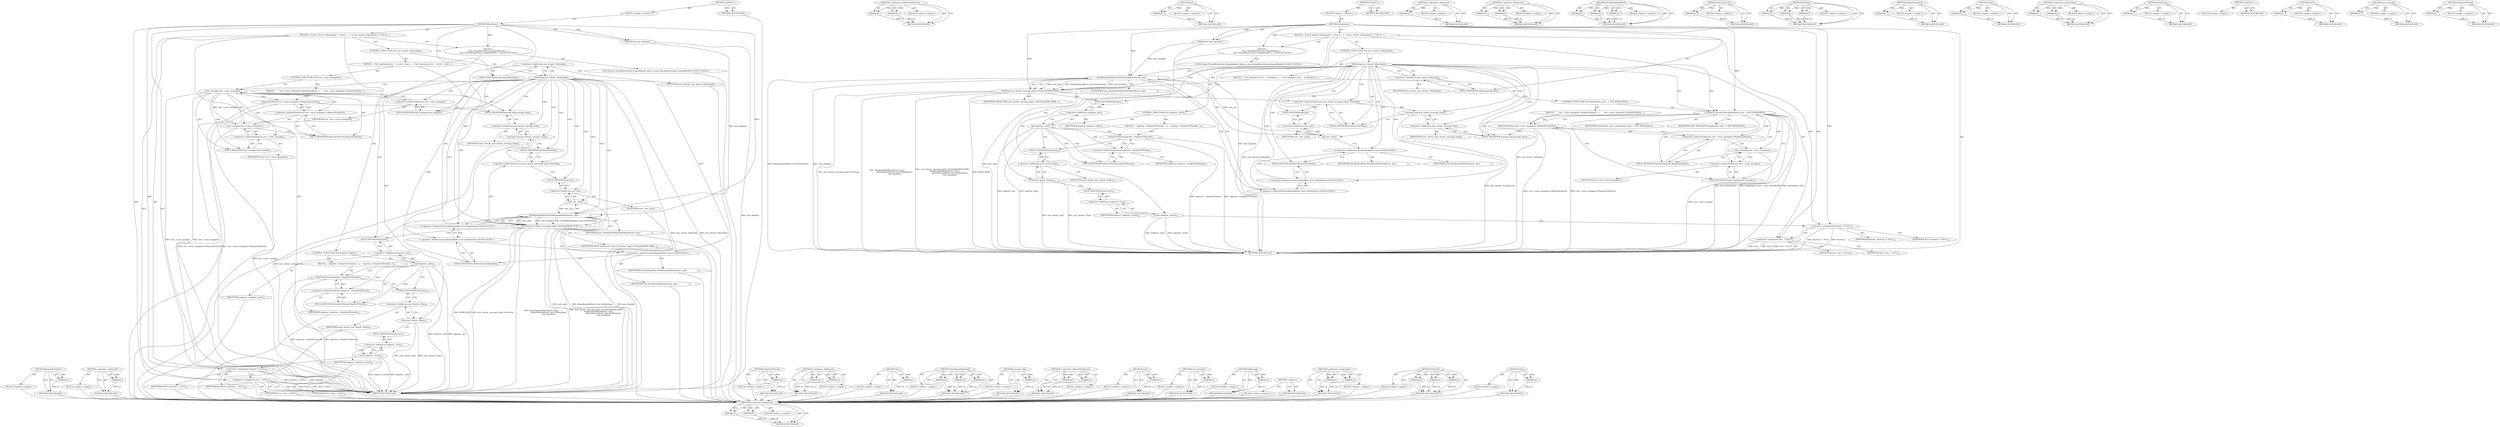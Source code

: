 digraph "Stop" {
vulnerable_161 [label=<(METHOD,&lt;operator&gt;.assignment)>];
vulnerable_162 [label=<(PARAM,p1)>];
vulnerable_163 [label=<(PARAM,p2)>];
vulnerable_164 [label=<(BLOCK,&lt;empty&gt;,&lt;empty&gt;)>];
vulnerable_165 [label=<(METHOD_RETURN,ANY)>];
vulnerable_116 [label=<(METHOD,&lt;operator&gt;.indirectFieldAccess)>];
vulnerable_117 [label=<(PARAM,p1)>];
vulnerable_118 [label=<(PARAM,p2)>];
vulnerable_119 [label=<(BLOCK,&lt;empty&gt;,&lt;empty&gt;)>];
vulnerable_120 [label=<(METHOD_RETURN,ANY)>];
vulnerable_141 [label=<(METHOD,get)>];
vulnerable_142 [label=<(PARAM,p1)>];
vulnerable_143 [label=<(BLOCK,&lt;empty&gt;,&lt;empty&gt;)>];
vulnerable_144 [label=<(METHOD_RETURN,ANY)>];
vulnerable_6 [label=<(METHOD,&lt;global&gt;)<SUB>1</SUB>>];
vulnerable_7 [label=<(BLOCK,&lt;empty&gt;,&lt;empty&gt;)<SUB>1</SUB>>];
vulnerable_8 [label=<(METHOD,Shutdown)<SUB>1</SUB>>];
vulnerable_9 [label=<(PARAM,bool sync_disabled)<SUB>1</SUB>>];
vulnerable_10 [label=<(BLOCK,{
   if (sync_thread_.IsRunning()) {  // Not ru...,{
   if (sync_thread_.IsRunning()) {  // Not ru...)<SUB>1</SUB>>];
vulnerable_11 [label=<(CONTROL_STRUCTURE,IF,if (sync_thread_.IsRunning()))<SUB>2</SUB>>];
vulnerable_12 [label=<(IsRunning,sync_thread_.IsRunning())<SUB>2</SUB>>];
vulnerable_13 [label=<(&lt;operator&gt;.fieldAccess,sync_thread_.IsRunning)<SUB>2</SUB>>];
vulnerable_14 [label=<(IDENTIFIER,sync_thread_,sync_thread_.IsRunning())<SUB>2</SUB>>];
vulnerable_15 [label=<(FIELD_IDENTIFIER,IsRunning,IsRunning)<SUB>2</SUB>>];
vulnerable_16 [label=<(BLOCK,{  // Not running in tests.
    if (initializat...,{  // Not running in tests.
    if (initializat...)<SUB>2</SUB>>];
vulnerable_17 [label=<(CONTROL_STRUCTURE,IF,if (initialization_state_ &gt; NOT_INITIALIZED))<SUB>3</SUB>>];
vulnerable_18 [label=<(&lt;operator&gt;.greaterThan,initialization_state_ &gt; NOT_INITIALIZED)<SUB>3</SUB>>];
vulnerable_19 [label=<(IDENTIFIER,initialization_state_,initialization_state_ &gt; NOT_INITIALIZED)<SUB>3</SUB>>];
vulnerable_20 [label=<(IDENTIFIER,NOT_INITIALIZED,initialization_state_ &gt; NOT_INITIALIZED)<SUB>3</SUB>>];
vulnerable_21 [label=<(BLOCK,{
       core_-&gt;sync_manager()-&gt;RequestEarlyExi...,{
       core_-&gt;sync_manager()-&gt;RequestEarlyExi...)<SUB>3</SUB>>];
vulnerable_22 [label=<(RequestEarlyExit,core_-&gt;sync_manager()-&gt;RequestEarlyExit())<SUB>4</SUB>>];
vulnerable_23 [label=<(&lt;operator&gt;.indirectFieldAccess,core_-&gt;sync_manager()-&gt;RequestEarlyExit)<SUB>4</SUB>>];
vulnerable_24 [label=<(sync_manager,core_-&gt;sync_manager())<SUB>4</SUB>>];
vulnerable_25 [label=<(&lt;operator&gt;.indirectFieldAccess,core_-&gt;sync_manager)<SUB>4</SUB>>];
vulnerable_26 [label=<(IDENTIFIER,core_,core_-&gt;sync_manager())<SUB>4</SUB>>];
vulnerable_27 [label=<(FIELD_IDENTIFIER,sync_manager,sync_manager)<SUB>4</SUB>>];
vulnerable_28 [label=<(FIELD_IDENTIFIER,RequestEarlyExit,RequestEarlyExit)<SUB>4</SUB>>];
vulnerable_29 [label=<(PostTask,sync_thread_.message_loop()-&gt;PostTask(FROM_HERE...)<SUB>6</SUB>>];
vulnerable_30 [label=<(&lt;operator&gt;.indirectFieldAccess,sync_thread_.message_loop()-&gt;PostTask)<SUB>6</SUB>>];
vulnerable_31 [label=<(message_loop,sync_thread_.message_loop())<SUB>6</SUB>>];
vulnerable_32 [label=<(&lt;operator&gt;.fieldAccess,sync_thread_.message_loop)<SUB>6</SUB>>];
vulnerable_33 [label=<(IDENTIFIER,sync_thread_,sync_thread_.message_loop())<SUB>6</SUB>>];
vulnerable_34 [label=<(FIELD_IDENTIFIER,message_loop,message_loop)<SUB>6</SUB>>];
vulnerable_35 [label=<(FIELD_IDENTIFIER,PostTask,PostTask)<SUB>6</SUB>>];
vulnerable_36 [label=<(IDENTIFIER,FROM_HERE,sync_thread_.message_loop()-&gt;PostTask(FROM_HERE...)<SUB>6</SUB>>];
vulnerable_37 [label=<(NewRunnableMethod,NewRunnableMethod(core_.get(),
                ...)<SUB>7</SUB>>];
vulnerable_38 [label=<(get,core_.get())<SUB>7</SUB>>];
vulnerable_39 [label=<(&lt;operator&gt;.fieldAccess,core_.get)<SUB>7</SUB>>];
vulnerable_40 [label=<(IDENTIFIER,core_,core_.get())<SUB>7</SUB>>];
vulnerable_41 [label=<(FIELD_IDENTIFIER,get,get)<SUB>7</SUB>>];
vulnerable_42 [label="<(&lt;operator&gt;.addressOf,&amp;SyncBackendHost::Core::DoShutdown)<SUB>8</SUB>>"];
vulnerable_43 [label="<(&lt;operator&gt;.fieldAccess,SyncBackendHost::Core::DoShutdown)<SUB>8</SUB>>"];
vulnerable_44 [label="<(&lt;operator&gt;.fieldAccess,SyncBackendHost::Core)<SUB>8</SUB>>"];
vulnerable_45 [label=<(IDENTIFIER,SyncBackendHost,NewRunnableMethod(core_.get(),
                ...)<SUB>8</SUB>>];
vulnerable_46 [label=<(IDENTIFIER,Core,NewRunnableMethod(core_.get(),
                ...)<SUB>8</SUB>>];
vulnerable_47 [label=<(FIELD_IDENTIFIER,DoShutdown,DoShutdown)<SUB>8</SUB>>];
vulnerable_48 [label=<(IDENTIFIER,sync_disabled,NewRunnableMethod(core_.get(),
                ...)<SUB>9</SUB>>];
vulnerable_49 [label=<(CONTROL_STRUCTURE,IF,if (registrar_.get()))<SUB>12</SUB>>];
vulnerable_50 [label=<(get,registrar_.get())<SUB>12</SUB>>];
vulnerable_51 [label=<(&lt;operator&gt;.fieldAccess,registrar_.get)<SUB>12</SUB>>];
vulnerable_52 [label=<(IDENTIFIER,registrar_,registrar_.get())<SUB>12</SUB>>];
vulnerable_53 [label=<(FIELD_IDENTIFIER,get,get)<SUB>12</SUB>>];
vulnerable_54 [label=<(BLOCK,{
    registrar_-&gt;StopOnUIThread();
  },{
    registrar_-&gt;StopOnUIThread();
  })<SUB>12</SUB>>];
vulnerable_55 [label=<(StopOnUIThread,registrar_-&gt;StopOnUIThread())<SUB>13</SUB>>];
vulnerable_56 [label=<(&lt;operator&gt;.indirectFieldAccess,registrar_-&gt;StopOnUIThread)<SUB>13</SUB>>];
vulnerable_57 [label=<(IDENTIFIER,registrar_,registrar_-&gt;StopOnUIThread())<SUB>13</SUB>>];
vulnerable_58 [label=<(FIELD_IDENTIFIER,StopOnUIThread,StopOnUIThread)<SUB>13</SUB>>];
vulnerable_59 [label="<(BLOCK,{
    base::ThreadRestrictions::ScopedAllowIO a...,{
    base::ThreadRestrictions::ScopedAllowIO a...)<SUB>16</SUB>>"];
vulnerable_60 [label="<(LOCAL,base.ThreadRestrictions.ScopedAllowIO allow_io: base.ThreadRestrictions.ScopedAllowIO)<SUB>17</SUB>>"];
vulnerable_61 [label=<(Stop,sync_thread_.Stop())<SUB>18</SUB>>];
vulnerable_62 [label=<(&lt;operator&gt;.fieldAccess,sync_thread_.Stop)<SUB>18</SUB>>];
vulnerable_63 [label=<(IDENTIFIER,sync_thread_,sync_thread_.Stop())<SUB>18</SUB>>];
vulnerable_64 [label=<(FIELD_IDENTIFIER,Stop,Stop)<SUB>18</SUB>>];
vulnerable_65 [label=<(reset,registrar_.reset())<SUB>21</SUB>>];
vulnerable_66 [label=<(&lt;operator&gt;.fieldAccess,registrar_.reset)<SUB>21</SUB>>];
vulnerable_67 [label=<(IDENTIFIER,registrar_,registrar_.reset())<SUB>21</SUB>>];
vulnerable_68 [label=<(FIELD_IDENTIFIER,reset,reset)<SUB>21</SUB>>];
vulnerable_69 [label=<(&lt;operator&gt;.assignment,frontend_ = NULL)<SUB>22</SUB>>];
vulnerable_70 [label=<(IDENTIFIER,frontend_,frontend_ = NULL)<SUB>22</SUB>>];
vulnerable_71 [label=<(IDENTIFIER,NULL,frontend_ = NULL)<SUB>22</SUB>>];
vulnerable_72 [label=<(&lt;operator&gt;.assignment,core_ = NULL)<SUB>23</SUB>>];
vulnerable_73 [label=<(IDENTIFIER,core_,core_ = NULL)<SUB>23</SUB>>];
vulnerable_74 [label=<(IDENTIFIER,NULL,core_ = NULL)<SUB>23</SUB>>];
vulnerable_75 [label=<(METHOD_RETURN,void)<SUB>1</SUB>>];
vulnerable_77 [label=<(METHOD_RETURN,ANY)<SUB>1</SUB>>];
vulnerable_145 [label=<(METHOD,&lt;operator&gt;.addressOf)>];
vulnerable_146 [label=<(PARAM,p1)>];
vulnerable_147 [label=<(BLOCK,&lt;empty&gt;,&lt;empty&gt;)>];
vulnerable_148 [label=<(METHOD_RETURN,ANY)>];
vulnerable_102 [label=<(METHOD,&lt;operator&gt;.fieldAccess)>];
vulnerable_103 [label=<(PARAM,p1)>];
vulnerable_104 [label=<(PARAM,p2)>];
vulnerable_105 [label=<(BLOCK,&lt;empty&gt;,&lt;empty&gt;)>];
vulnerable_106 [label=<(METHOD_RETURN,ANY)>];
vulnerable_135 [label=<(METHOD,NewRunnableMethod)>];
vulnerable_136 [label=<(PARAM,p1)>];
vulnerable_137 [label=<(PARAM,p2)>];
vulnerable_138 [label=<(PARAM,p3)>];
vulnerable_139 [label=<(BLOCK,&lt;empty&gt;,&lt;empty&gt;)>];
vulnerable_140 [label=<(METHOD_RETURN,ANY)>];
vulnerable_131 [label=<(METHOD,message_loop)>];
vulnerable_132 [label=<(PARAM,p1)>];
vulnerable_133 [label=<(BLOCK,&lt;empty&gt;,&lt;empty&gt;)>];
vulnerable_134 [label=<(METHOD_RETURN,ANY)>];
vulnerable_125 [label=<(METHOD,PostTask)>];
vulnerable_126 [label=<(PARAM,p1)>];
vulnerable_127 [label=<(PARAM,p2)>];
vulnerable_128 [label=<(PARAM,p3)>];
vulnerable_129 [label=<(BLOCK,&lt;empty&gt;,&lt;empty&gt;)>];
vulnerable_130 [label=<(METHOD_RETURN,ANY)>];
vulnerable_112 [label=<(METHOD,RequestEarlyExit)>];
vulnerable_113 [label=<(PARAM,p1)>];
vulnerable_114 [label=<(BLOCK,&lt;empty&gt;,&lt;empty&gt;)>];
vulnerable_115 [label=<(METHOD_RETURN,ANY)>];
vulnerable_153 [label=<(METHOD,Stop)>];
vulnerable_154 [label=<(PARAM,p1)>];
vulnerable_155 [label=<(BLOCK,&lt;empty&gt;,&lt;empty&gt;)>];
vulnerable_156 [label=<(METHOD_RETURN,ANY)>];
vulnerable_107 [label=<(METHOD,&lt;operator&gt;.greaterThan)>];
vulnerable_108 [label=<(PARAM,p1)>];
vulnerable_109 [label=<(PARAM,p2)>];
vulnerable_110 [label=<(BLOCK,&lt;empty&gt;,&lt;empty&gt;)>];
vulnerable_111 [label=<(METHOD_RETURN,ANY)>];
vulnerable_98 [label=<(METHOD,IsRunning)>];
vulnerable_99 [label=<(PARAM,p1)>];
vulnerable_100 [label=<(BLOCK,&lt;empty&gt;,&lt;empty&gt;)>];
vulnerable_101 [label=<(METHOD_RETURN,ANY)>];
vulnerable_92 [label=<(METHOD,&lt;global&gt;)<SUB>1</SUB>>];
vulnerable_93 [label=<(BLOCK,&lt;empty&gt;,&lt;empty&gt;)>];
vulnerable_94 [label=<(METHOD_RETURN,ANY)>];
vulnerable_157 [label=<(METHOD,reset)>];
vulnerable_158 [label=<(PARAM,p1)>];
vulnerable_159 [label=<(BLOCK,&lt;empty&gt;,&lt;empty&gt;)>];
vulnerable_160 [label=<(METHOD_RETURN,ANY)>];
vulnerable_121 [label=<(METHOD,sync_manager)>];
vulnerable_122 [label=<(PARAM,p1)>];
vulnerable_123 [label=<(BLOCK,&lt;empty&gt;,&lt;empty&gt;)>];
vulnerable_124 [label=<(METHOD_RETURN,ANY)>];
vulnerable_149 [label=<(METHOD,StopOnUIThread)>];
vulnerable_150 [label=<(PARAM,p1)>];
vulnerable_151 [label=<(BLOCK,&lt;empty&gt;,&lt;empty&gt;)>];
vulnerable_152 [label=<(METHOD_RETURN,ANY)>];
fixed_117 [label=<(METHOD,RequestEarlyExit)>];
fixed_118 [label=<(PARAM,p1)>];
fixed_119 [label=<(BLOCK,&lt;empty&gt;,&lt;empty&gt;)>];
fixed_120 [label=<(METHOD_RETURN,ANY)>];
fixed_141 [label=<(METHOD,&lt;operator&gt;.addressOf)>];
fixed_142 [label=<(PARAM,p1)>];
fixed_143 [label=<(BLOCK,&lt;empty&gt;,&lt;empty&gt;)>];
fixed_144 [label=<(METHOD_RETURN,ANY)>];
fixed_6 [label=<(METHOD,&lt;global&gt;)<SUB>1</SUB>>];
fixed_7 [label=<(BLOCK,&lt;empty&gt;,&lt;empty&gt;)<SUB>1</SUB>>];
fixed_8 [label=<(METHOD,Shutdown)<SUB>1</SUB>>];
fixed_9 [label=<(PARAM,bool sync_disabled)<SUB>1</SUB>>];
fixed_10 [label=<(BLOCK,{
   if (sync_thread_.IsRunning()) {  // Not ru...,{
   if (sync_thread_.IsRunning()) {  // Not ru...)<SUB>1</SUB>>];
fixed_11 [label=<(CONTROL_STRUCTURE,IF,if (sync_thread_.IsRunning()))<SUB>2</SUB>>];
fixed_12 [label=<(IsRunning,sync_thread_.IsRunning())<SUB>2</SUB>>];
fixed_13 [label=<(&lt;operator&gt;.fieldAccess,sync_thread_.IsRunning)<SUB>2</SUB>>];
fixed_14 [label=<(IDENTIFIER,sync_thread_,sync_thread_.IsRunning())<SUB>2</SUB>>];
fixed_15 [label=<(FIELD_IDENTIFIER,IsRunning,IsRunning)<SUB>2</SUB>>];
fixed_16 [label=<(BLOCK,{  // Not running in tests.
    if (core_-&gt;sync...,{  // Not running in tests.
    if (core_-&gt;sync...)<SUB>2</SUB>>];
fixed_17 [label=<(CONTROL_STRUCTURE,IF,if (core_-&gt;sync_manager()))<SUB>3</SUB>>];
fixed_18 [label=<(sync_manager,core_-&gt;sync_manager())<SUB>3</SUB>>];
fixed_19 [label=<(&lt;operator&gt;.indirectFieldAccess,core_-&gt;sync_manager)<SUB>3</SUB>>];
fixed_20 [label=<(IDENTIFIER,core_,core_-&gt;sync_manager())<SUB>3</SUB>>];
fixed_21 [label=<(FIELD_IDENTIFIER,sync_manager,sync_manager)<SUB>3</SUB>>];
fixed_22 [label=<(BLOCK,{
       core_-&gt;sync_manager()-&gt;RequestEarlyExi...,{
       core_-&gt;sync_manager()-&gt;RequestEarlyExi...)<SUB>3</SUB>>];
fixed_23 [label=<(RequestEarlyExit,core_-&gt;sync_manager()-&gt;RequestEarlyExit())<SUB>4</SUB>>];
fixed_24 [label=<(&lt;operator&gt;.indirectFieldAccess,core_-&gt;sync_manager()-&gt;RequestEarlyExit)<SUB>4</SUB>>];
fixed_25 [label=<(sync_manager,core_-&gt;sync_manager())<SUB>4</SUB>>];
fixed_26 [label=<(&lt;operator&gt;.indirectFieldAccess,core_-&gt;sync_manager)<SUB>4</SUB>>];
fixed_27 [label=<(IDENTIFIER,core_,core_-&gt;sync_manager())<SUB>4</SUB>>];
fixed_28 [label=<(FIELD_IDENTIFIER,sync_manager,sync_manager)<SUB>4</SUB>>];
fixed_29 [label=<(FIELD_IDENTIFIER,RequestEarlyExit,RequestEarlyExit)<SUB>4</SUB>>];
fixed_30 [label=<(PostTask,sync_thread_.message_loop()-&gt;PostTask(FROM_HERE...)<SUB>6</SUB>>];
fixed_31 [label=<(&lt;operator&gt;.indirectFieldAccess,sync_thread_.message_loop()-&gt;PostTask)<SUB>6</SUB>>];
fixed_32 [label=<(message_loop,sync_thread_.message_loop())<SUB>6</SUB>>];
fixed_33 [label=<(&lt;operator&gt;.fieldAccess,sync_thread_.message_loop)<SUB>6</SUB>>];
fixed_34 [label=<(IDENTIFIER,sync_thread_,sync_thread_.message_loop())<SUB>6</SUB>>];
fixed_35 [label=<(FIELD_IDENTIFIER,message_loop,message_loop)<SUB>6</SUB>>];
fixed_36 [label=<(FIELD_IDENTIFIER,PostTask,PostTask)<SUB>6</SUB>>];
fixed_37 [label=<(IDENTIFIER,FROM_HERE,sync_thread_.message_loop()-&gt;PostTask(FROM_HERE...)<SUB>6</SUB>>];
fixed_38 [label=<(NewRunnableMethod,NewRunnableMethod(core_.get(),
                ...)<SUB>7</SUB>>];
fixed_39 [label=<(get,core_.get())<SUB>7</SUB>>];
fixed_40 [label=<(&lt;operator&gt;.fieldAccess,core_.get)<SUB>7</SUB>>];
fixed_41 [label=<(IDENTIFIER,core_,core_.get())<SUB>7</SUB>>];
fixed_42 [label=<(FIELD_IDENTIFIER,get,get)<SUB>7</SUB>>];
fixed_43 [label="<(&lt;operator&gt;.addressOf,&amp;SyncBackendHost::Core::DoShutdown)<SUB>8</SUB>>"];
fixed_44 [label="<(&lt;operator&gt;.fieldAccess,SyncBackendHost::Core::DoShutdown)<SUB>8</SUB>>"];
fixed_45 [label="<(&lt;operator&gt;.fieldAccess,SyncBackendHost::Core)<SUB>8</SUB>>"];
fixed_46 [label=<(IDENTIFIER,SyncBackendHost,NewRunnableMethod(core_.get(),
                ...)<SUB>8</SUB>>];
fixed_47 [label=<(IDENTIFIER,Core,NewRunnableMethod(core_.get(),
                ...)<SUB>8</SUB>>];
fixed_48 [label=<(FIELD_IDENTIFIER,DoShutdown,DoShutdown)<SUB>8</SUB>>];
fixed_49 [label=<(IDENTIFIER,sync_disabled,NewRunnableMethod(core_.get(),
                ...)<SUB>9</SUB>>];
fixed_50 [label=<(CONTROL_STRUCTURE,IF,if (registrar_.get()))<SUB>12</SUB>>];
fixed_51 [label=<(get,registrar_.get())<SUB>12</SUB>>];
fixed_52 [label=<(&lt;operator&gt;.fieldAccess,registrar_.get)<SUB>12</SUB>>];
fixed_53 [label=<(IDENTIFIER,registrar_,registrar_.get())<SUB>12</SUB>>];
fixed_54 [label=<(FIELD_IDENTIFIER,get,get)<SUB>12</SUB>>];
fixed_55 [label=<(BLOCK,{
    registrar_-&gt;StopOnUIThread();
  },{
    registrar_-&gt;StopOnUIThread();
  })<SUB>12</SUB>>];
fixed_56 [label=<(StopOnUIThread,registrar_-&gt;StopOnUIThread())<SUB>13</SUB>>];
fixed_57 [label=<(&lt;operator&gt;.indirectFieldAccess,registrar_-&gt;StopOnUIThread)<SUB>13</SUB>>];
fixed_58 [label=<(IDENTIFIER,registrar_,registrar_-&gt;StopOnUIThread())<SUB>13</SUB>>];
fixed_59 [label=<(FIELD_IDENTIFIER,StopOnUIThread,StopOnUIThread)<SUB>13</SUB>>];
fixed_60 [label="<(BLOCK,{
    base::ThreadRestrictions::ScopedAllowIO a...,{
    base::ThreadRestrictions::ScopedAllowIO a...)<SUB>16</SUB>>"];
fixed_61 [label="<(LOCAL,base.ThreadRestrictions.ScopedAllowIO allow_io: base.ThreadRestrictions.ScopedAllowIO)<SUB>17</SUB>>"];
fixed_62 [label=<(Stop,sync_thread_.Stop())<SUB>18</SUB>>];
fixed_63 [label=<(&lt;operator&gt;.fieldAccess,sync_thread_.Stop)<SUB>18</SUB>>];
fixed_64 [label=<(IDENTIFIER,sync_thread_,sync_thread_.Stop())<SUB>18</SUB>>];
fixed_65 [label=<(FIELD_IDENTIFIER,Stop,Stop)<SUB>18</SUB>>];
fixed_66 [label=<(reset,registrar_.reset())<SUB>21</SUB>>];
fixed_67 [label=<(&lt;operator&gt;.fieldAccess,registrar_.reset)<SUB>21</SUB>>];
fixed_68 [label=<(IDENTIFIER,registrar_,registrar_.reset())<SUB>21</SUB>>];
fixed_69 [label=<(FIELD_IDENTIFIER,reset,reset)<SUB>21</SUB>>];
fixed_70 [label=<(&lt;operator&gt;.assignment,frontend_ = NULL)<SUB>22</SUB>>];
fixed_71 [label=<(IDENTIFIER,frontend_,frontend_ = NULL)<SUB>22</SUB>>];
fixed_72 [label=<(IDENTIFIER,NULL,frontend_ = NULL)<SUB>22</SUB>>];
fixed_73 [label=<(&lt;operator&gt;.assignment,core_ = NULL)<SUB>23</SUB>>];
fixed_74 [label=<(IDENTIFIER,core_,core_ = NULL)<SUB>23</SUB>>];
fixed_75 [label=<(IDENTIFIER,NULL,core_ = NULL)<SUB>23</SUB>>];
fixed_76 [label=<(METHOD_RETURN,void)<SUB>1</SUB>>];
fixed_78 [label=<(METHOD_RETURN,ANY)<SUB>1</SUB>>];
fixed_145 [label=<(METHOD,StopOnUIThread)>];
fixed_146 [label=<(PARAM,p1)>];
fixed_147 [label=<(BLOCK,&lt;empty&gt;,&lt;empty&gt;)>];
fixed_148 [label=<(METHOD_RETURN,ANY)>];
fixed_103 [label=<(METHOD,&lt;operator&gt;.fieldAccess)>];
fixed_104 [label=<(PARAM,p1)>];
fixed_105 [label=<(PARAM,p2)>];
fixed_106 [label=<(BLOCK,&lt;empty&gt;,&lt;empty&gt;)>];
fixed_107 [label=<(METHOD_RETURN,ANY)>];
fixed_137 [label=<(METHOD,get)>];
fixed_138 [label=<(PARAM,p1)>];
fixed_139 [label=<(BLOCK,&lt;empty&gt;,&lt;empty&gt;)>];
fixed_140 [label=<(METHOD_RETURN,ANY)>];
fixed_131 [label=<(METHOD,NewRunnableMethod)>];
fixed_132 [label=<(PARAM,p1)>];
fixed_133 [label=<(PARAM,p2)>];
fixed_134 [label=<(PARAM,p3)>];
fixed_135 [label=<(BLOCK,&lt;empty&gt;,&lt;empty&gt;)>];
fixed_136 [label=<(METHOD_RETURN,ANY)>];
fixed_127 [label=<(METHOD,message_loop)>];
fixed_128 [label=<(PARAM,p1)>];
fixed_129 [label=<(BLOCK,&lt;empty&gt;,&lt;empty&gt;)>];
fixed_130 [label=<(METHOD_RETURN,ANY)>];
fixed_112 [label=<(METHOD,&lt;operator&gt;.indirectFieldAccess)>];
fixed_113 [label=<(PARAM,p1)>];
fixed_114 [label=<(PARAM,p2)>];
fixed_115 [label=<(BLOCK,&lt;empty&gt;,&lt;empty&gt;)>];
fixed_116 [label=<(METHOD_RETURN,ANY)>];
fixed_153 [label=<(METHOD,reset)>];
fixed_154 [label=<(PARAM,p1)>];
fixed_155 [label=<(BLOCK,&lt;empty&gt;,&lt;empty&gt;)>];
fixed_156 [label=<(METHOD_RETURN,ANY)>];
fixed_108 [label=<(METHOD,sync_manager)>];
fixed_109 [label=<(PARAM,p1)>];
fixed_110 [label=<(BLOCK,&lt;empty&gt;,&lt;empty&gt;)>];
fixed_111 [label=<(METHOD_RETURN,ANY)>];
fixed_99 [label=<(METHOD,IsRunning)>];
fixed_100 [label=<(PARAM,p1)>];
fixed_101 [label=<(BLOCK,&lt;empty&gt;,&lt;empty&gt;)>];
fixed_102 [label=<(METHOD_RETURN,ANY)>];
fixed_93 [label=<(METHOD,&lt;global&gt;)<SUB>1</SUB>>];
fixed_94 [label=<(BLOCK,&lt;empty&gt;,&lt;empty&gt;)>];
fixed_95 [label=<(METHOD_RETURN,ANY)>];
fixed_157 [label=<(METHOD,&lt;operator&gt;.assignment)>];
fixed_158 [label=<(PARAM,p1)>];
fixed_159 [label=<(PARAM,p2)>];
fixed_160 [label=<(BLOCK,&lt;empty&gt;,&lt;empty&gt;)>];
fixed_161 [label=<(METHOD_RETURN,ANY)>];
fixed_121 [label=<(METHOD,PostTask)>];
fixed_122 [label=<(PARAM,p1)>];
fixed_123 [label=<(PARAM,p2)>];
fixed_124 [label=<(PARAM,p3)>];
fixed_125 [label=<(BLOCK,&lt;empty&gt;,&lt;empty&gt;)>];
fixed_126 [label=<(METHOD_RETURN,ANY)>];
fixed_149 [label=<(METHOD,Stop)>];
fixed_150 [label=<(PARAM,p1)>];
fixed_151 [label=<(BLOCK,&lt;empty&gt;,&lt;empty&gt;)>];
fixed_152 [label=<(METHOD_RETURN,ANY)>];
vulnerable_161 -> vulnerable_162  [key=0, label="AST: "];
vulnerable_161 -> vulnerable_162  [key=1, label="DDG: "];
vulnerable_161 -> vulnerable_164  [key=0, label="AST: "];
vulnerable_161 -> vulnerable_163  [key=0, label="AST: "];
vulnerable_161 -> vulnerable_163  [key=1, label="DDG: "];
vulnerable_161 -> vulnerable_165  [key=0, label="AST: "];
vulnerable_161 -> vulnerable_165  [key=1, label="CFG: "];
vulnerable_162 -> vulnerable_165  [key=0, label="DDG: p1"];
vulnerable_163 -> vulnerable_165  [key=0, label="DDG: p2"];
vulnerable_116 -> vulnerable_117  [key=0, label="AST: "];
vulnerable_116 -> vulnerable_117  [key=1, label="DDG: "];
vulnerable_116 -> vulnerable_119  [key=0, label="AST: "];
vulnerable_116 -> vulnerable_118  [key=0, label="AST: "];
vulnerable_116 -> vulnerable_118  [key=1, label="DDG: "];
vulnerable_116 -> vulnerable_120  [key=0, label="AST: "];
vulnerable_116 -> vulnerable_120  [key=1, label="CFG: "];
vulnerable_117 -> vulnerable_120  [key=0, label="DDG: p1"];
vulnerable_118 -> vulnerable_120  [key=0, label="DDG: p2"];
vulnerable_141 -> vulnerable_142  [key=0, label="AST: "];
vulnerable_141 -> vulnerable_142  [key=1, label="DDG: "];
vulnerable_141 -> vulnerable_143  [key=0, label="AST: "];
vulnerable_141 -> vulnerable_144  [key=0, label="AST: "];
vulnerable_141 -> vulnerable_144  [key=1, label="CFG: "];
vulnerable_142 -> vulnerable_144  [key=0, label="DDG: p1"];
vulnerable_6 -> vulnerable_7  [key=0, label="AST: "];
vulnerable_6 -> vulnerable_77  [key=0, label="AST: "];
vulnerable_6 -> vulnerable_77  [key=1, label="CFG: "];
vulnerable_7 -> vulnerable_8  [key=0, label="AST: "];
vulnerable_8 -> vulnerable_9  [key=0, label="AST: "];
vulnerable_8 -> vulnerable_9  [key=1, label="DDG: "];
vulnerable_8 -> vulnerable_10  [key=0, label="AST: "];
vulnerable_8 -> vulnerable_75  [key=0, label="AST: "];
vulnerable_8 -> vulnerable_15  [key=0, label="CFG: "];
vulnerable_8 -> vulnerable_59  [key=0, label="DDG: "];
vulnerable_8 -> vulnerable_69  [key=0, label="DDG: "];
vulnerable_8 -> vulnerable_72  [key=0, label="DDG: "];
vulnerable_8 -> vulnerable_29  [key=0, label="DDG: "];
vulnerable_8 -> vulnerable_18  [key=0, label="DDG: "];
vulnerable_8 -> vulnerable_37  [key=0, label="DDG: "];
vulnerable_9 -> vulnerable_75  [key=0, label="DDG: sync_disabled"];
vulnerable_9 -> vulnerable_37  [key=0, label="DDG: sync_disabled"];
vulnerable_10 -> vulnerable_11  [key=0, label="AST: "];
vulnerable_10 -> vulnerable_49  [key=0, label="AST: "];
vulnerable_10 -> vulnerable_59  [key=0, label="AST: "];
vulnerable_10 -> vulnerable_65  [key=0, label="AST: "];
vulnerable_10 -> vulnerable_69  [key=0, label="AST: "];
vulnerable_10 -> vulnerable_72  [key=0, label="AST: "];
vulnerable_11 -> vulnerable_12  [key=0, label="AST: "];
vulnerable_11 -> vulnerable_16  [key=0, label="AST: "];
vulnerable_12 -> vulnerable_13  [key=0, label="AST: "];
vulnerable_12 -> vulnerable_18  [key=0, label="CFG: "];
vulnerable_12 -> vulnerable_18  [key=1, label="CDG: "];
vulnerable_12 -> vulnerable_53  [key=0, label="CFG: "];
vulnerable_12 -> vulnerable_75  [key=0, label="DDG: sync_thread_.IsRunning"];
vulnerable_12 -> vulnerable_75  [key=1, label="DDG: sync_thread_.IsRunning()"];
vulnerable_12 -> vulnerable_47  [key=0, label="CDG: "];
vulnerable_12 -> vulnerable_30  [key=0, label="CDG: "];
vulnerable_12 -> vulnerable_34  [key=0, label="CDG: "];
vulnerable_12 -> vulnerable_32  [key=0, label="CDG: "];
vulnerable_12 -> vulnerable_42  [key=0, label="CDG: "];
vulnerable_12 -> vulnerable_37  [key=0, label="CDG: "];
vulnerable_12 -> vulnerable_38  [key=0, label="CDG: "];
vulnerable_12 -> vulnerable_41  [key=0, label="CDG: "];
vulnerable_12 -> vulnerable_29  [key=0, label="CDG: "];
vulnerable_12 -> vulnerable_44  [key=0, label="CDG: "];
vulnerable_12 -> vulnerable_35  [key=0, label="CDG: "];
vulnerable_12 -> vulnerable_39  [key=0, label="CDG: "];
vulnerable_12 -> vulnerable_31  [key=0, label="CDG: "];
vulnerable_12 -> vulnerable_43  [key=0, label="CDG: "];
vulnerable_13 -> vulnerable_14  [key=0, label="AST: "];
vulnerable_13 -> vulnerable_15  [key=0, label="AST: "];
vulnerable_13 -> vulnerable_12  [key=0, label="CFG: "];
vulnerable_15 -> vulnerable_13  [key=0, label="CFG: "];
vulnerable_16 -> vulnerable_17  [key=0, label="AST: "];
vulnerable_16 -> vulnerable_29  [key=0, label="AST: "];
vulnerable_17 -> vulnerable_18  [key=0, label="AST: "];
vulnerable_17 -> vulnerable_21  [key=0, label="AST: "];
vulnerable_18 -> vulnerable_19  [key=0, label="AST: "];
vulnerable_18 -> vulnerable_20  [key=0, label="AST: "];
vulnerable_18 -> vulnerable_27  [key=0, label="CFG: "];
vulnerable_18 -> vulnerable_27  [key=1, label="CDG: "];
vulnerable_18 -> vulnerable_34  [key=0, label="CFG: "];
vulnerable_18 -> vulnerable_75  [key=0, label="DDG: NOT_INITIALIZED"];
vulnerable_18 -> vulnerable_75  [key=1, label="DDG: initialization_state_ &gt; NOT_INITIALIZED"];
vulnerable_18 -> vulnerable_75  [key=2, label="DDG: initialization_state_"];
vulnerable_18 -> vulnerable_24  [key=0, label="CDG: "];
vulnerable_18 -> vulnerable_23  [key=0, label="CDG: "];
vulnerable_18 -> vulnerable_28  [key=0, label="CDG: "];
vulnerable_18 -> vulnerable_25  [key=0, label="CDG: "];
vulnerable_18 -> vulnerable_22  [key=0, label="CDG: "];
vulnerable_21 -> vulnerable_22  [key=0, label="AST: "];
vulnerable_22 -> vulnerable_23  [key=0, label="AST: "];
vulnerable_22 -> vulnerable_34  [key=0, label="CFG: "];
vulnerable_22 -> vulnerable_75  [key=0, label="DDG: core_-&gt;sync_manager()-&gt;RequestEarlyExit"];
vulnerable_22 -> vulnerable_75  [key=1, label="DDG: core_-&gt;sync_manager()-&gt;RequestEarlyExit()"];
vulnerable_23 -> vulnerable_24  [key=0, label="AST: "];
vulnerable_23 -> vulnerable_28  [key=0, label="AST: "];
vulnerable_23 -> vulnerable_22  [key=0, label="CFG: "];
vulnerable_24 -> vulnerable_25  [key=0, label="AST: "];
vulnerable_24 -> vulnerable_28  [key=0, label="CFG: "];
vulnerable_24 -> vulnerable_75  [key=0, label="DDG: core_-&gt;sync_manager"];
vulnerable_25 -> vulnerable_26  [key=0, label="AST: "];
vulnerable_25 -> vulnerable_27  [key=0, label="AST: "];
vulnerable_25 -> vulnerable_24  [key=0, label="CFG: "];
vulnerable_27 -> vulnerable_25  [key=0, label="CFG: "];
vulnerable_28 -> vulnerable_23  [key=0, label="CFG: "];
vulnerable_29 -> vulnerable_30  [key=0, label="AST: "];
vulnerable_29 -> vulnerable_36  [key=0, label="AST: "];
vulnerable_29 -> vulnerable_37  [key=0, label="AST: "];
vulnerable_29 -> vulnerable_53  [key=0, label="CFG: "];
vulnerable_29 -> vulnerable_75  [key=0, label="DDG: sync_thread_.message_loop()-&gt;PostTask"];
vulnerable_29 -> vulnerable_75  [key=1, label="DDG: NewRunnableMethod(core_.get(),
                          &amp;SyncBackendHost::Core::DoShutdown,
                          sync_disabled)"];
vulnerable_29 -> vulnerable_75  [key=2, label="DDG: sync_thread_.message_loop()-&gt;PostTask(FROM_HERE,
        NewRunnableMethod(core_.get(),
                          &amp;SyncBackendHost::Core::DoShutdown,
                          sync_disabled))"];
vulnerable_29 -> vulnerable_75  [key=3, label="DDG: FROM_HERE"];
vulnerable_30 -> vulnerable_31  [key=0, label="AST: "];
vulnerable_30 -> vulnerable_35  [key=0, label="AST: "];
vulnerable_30 -> vulnerable_41  [key=0, label="CFG: "];
vulnerable_31 -> vulnerable_32  [key=0, label="AST: "];
vulnerable_31 -> vulnerable_35  [key=0, label="CFG: "];
vulnerable_31 -> vulnerable_75  [key=0, label="DDG: sync_thread_.message_loop"];
vulnerable_32 -> vulnerable_33  [key=0, label="AST: "];
vulnerable_32 -> vulnerable_34  [key=0, label="AST: "];
vulnerable_32 -> vulnerable_31  [key=0, label="CFG: "];
vulnerable_34 -> vulnerable_32  [key=0, label="CFG: "];
vulnerable_35 -> vulnerable_30  [key=0, label="CFG: "];
vulnerable_37 -> vulnerable_38  [key=0, label="AST: "];
vulnerable_37 -> vulnerable_42  [key=0, label="AST: "];
vulnerable_37 -> vulnerable_48  [key=0, label="AST: "];
vulnerable_37 -> vulnerable_29  [key=0, label="CFG: "];
vulnerable_37 -> vulnerable_29  [key=1, label="DDG: core_.get()"];
vulnerable_37 -> vulnerable_29  [key=2, label="DDG: &amp;SyncBackendHost::Core::DoShutdown"];
vulnerable_37 -> vulnerable_29  [key=3, label="DDG: sync_disabled"];
vulnerable_37 -> vulnerable_75  [key=0, label="DDG: core_.get()"];
vulnerable_37 -> vulnerable_75  [key=1, label="DDG: &amp;SyncBackendHost::Core::DoShutdown"];
vulnerable_37 -> vulnerable_75  [key=2, label="DDG: sync_disabled"];
vulnerable_38 -> vulnerable_39  [key=0, label="AST: "];
vulnerable_38 -> vulnerable_44  [key=0, label="CFG: "];
vulnerable_38 -> vulnerable_37  [key=0, label="DDG: core_.get"];
vulnerable_39 -> vulnerable_40  [key=0, label="AST: "];
vulnerable_39 -> vulnerable_41  [key=0, label="AST: "];
vulnerable_39 -> vulnerable_38  [key=0, label="CFG: "];
vulnerable_41 -> vulnerable_39  [key=0, label="CFG: "];
vulnerable_42 -> vulnerable_43  [key=0, label="AST: "];
vulnerable_42 -> vulnerable_37  [key=0, label="CFG: "];
vulnerable_43 -> vulnerable_44  [key=0, label="AST: "];
vulnerable_43 -> vulnerable_47  [key=0, label="AST: "];
vulnerable_43 -> vulnerable_42  [key=0, label="CFG: "];
vulnerable_44 -> vulnerable_45  [key=0, label="AST: "];
vulnerable_44 -> vulnerable_46  [key=0, label="AST: "];
vulnerable_44 -> vulnerable_47  [key=0, label="CFG: "];
vulnerable_47 -> vulnerable_43  [key=0, label="CFG: "];
vulnerable_49 -> vulnerable_50  [key=0, label="AST: "];
vulnerable_49 -> vulnerable_54  [key=0, label="AST: "];
vulnerable_50 -> vulnerable_51  [key=0, label="AST: "];
vulnerable_50 -> vulnerable_58  [key=0, label="CFG: "];
vulnerable_50 -> vulnerable_58  [key=1, label="CDG: "];
vulnerable_50 -> vulnerable_64  [key=0, label="CFG: "];
vulnerable_50 -> vulnerable_75  [key=0, label="DDG: registrar_.get"];
vulnerable_50 -> vulnerable_75  [key=1, label="DDG: registrar_.get()"];
vulnerable_50 -> vulnerable_56  [key=0, label="CDG: "];
vulnerable_50 -> vulnerable_55  [key=0, label="CDG: "];
vulnerable_51 -> vulnerable_52  [key=0, label="AST: "];
vulnerable_51 -> vulnerable_53  [key=0, label="AST: "];
vulnerable_51 -> vulnerable_50  [key=0, label="CFG: "];
vulnerable_53 -> vulnerable_51  [key=0, label="CFG: "];
vulnerable_54 -> vulnerable_55  [key=0, label="AST: "];
vulnerable_55 -> vulnerable_56  [key=0, label="AST: "];
vulnerable_55 -> vulnerable_64  [key=0, label="CFG: "];
vulnerable_55 -> vulnerable_75  [key=0, label="DDG: registrar_-&gt;StopOnUIThread"];
vulnerable_55 -> vulnerable_75  [key=1, label="DDG: registrar_-&gt;StopOnUIThread()"];
vulnerable_56 -> vulnerable_57  [key=0, label="AST: "];
vulnerable_56 -> vulnerable_58  [key=0, label="AST: "];
vulnerable_56 -> vulnerable_55  [key=0, label="CFG: "];
vulnerable_58 -> vulnerable_56  [key=0, label="CFG: "];
vulnerable_59 -> vulnerable_60  [key=0, label="AST: "];
vulnerable_59 -> vulnerable_61  [key=0, label="AST: "];
vulnerable_61 -> vulnerable_62  [key=0, label="AST: "];
vulnerable_61 -> vulnerable_68  [key=0, label="CFG: "];
vulnerable_61 -> vulnerable_75  [key=0, label="DDG: sync_thread_.Stop"];
vulnerable_61 -> vulnerable_75  [key=1, label="DDG: sync_thread_.Stop()"];
vulnerable_62 -> vulnerable_63  [key=0, label="AST: "];
vulnerable_62 -> vulnerable_64  [key=0, label="AST: "];
vulnerable_62 -> vulnerable_61  [key=0, label="CFG: "];
vulnerable_64 -> vulnerable_62  [key=0, label="CFG: "];
vulnerable_65 -> vulnerable_66  [key=0, label="AST: "];
vulnerable_65 -> vulnerable_69  [key=0, label="CFG: "];
vulnerable_65 -> vulnerable_75  [key=0, label="DDG: registrar_.reset"];
vulnerable_65 -> vulnerable_75  [key=1, label="DDG: registrar_.reset()"];
vulnerable_66 -> vulnerable_67  [key=0, label="AST: "];
vulnerable_66 -> vulnerable_68  [key=0, label="AST: "];
vulnerable_66 -> vulnerable_65  [key=0, label="CFG: "];
vulnerable_68 -> vulnerable_66  [key=0, label="CFG: "];
vulnerable_69 -> vulnerable_70  [key=0, label="AST: "];
vulnerable_69 -> vulnerable_71  [key=0, label="AST: "];
vulnerable_69 -> vulnerable_72  [key=0, label="CFG: "];
vulnerable_69 -> vulnerable_75  [key=0, label="DDG: frontend_ = NULL"];
vulnerable_69 -> vulnerable_75  [key=1, label="DDG: frontend_"];
vulnerable_72 -> vulnerable_73  [key=0, label="AST: "];
vulnerable_72 -> vulnerable_74  [key=0, label="AST: "];
vulnerable_72 -> vulnerable_75  [key=0, label="CFG: "];
vulnerable_72 -> vulnerable_75  [key=1, label="DDG: core_"];
vulnerable_72 -> vulnerable_75  [key=2, label="DDG: NULL"];
vulnerable_72 -> vulnerable_75  [key=3, label="DDG: core_ = NULL"];
vulnerable_145 -> vulnerable_146  [key=0, label="AST: "];
vulnerable_145 -> vulnerable_146  [key=1, label="DDG: "];
vulnerable_145 -> vulnerable_147  [key=0, label="AST: "];
vulnerable_145 -> vulnerable_148  [key=0, label="AST: "];
vulnerable_145 -> vulnerable_148  [key=1, label="CFG: "];
vulnerable_146 -> vulnerable_148  [key=0, label="DDG: p1"];
vulnerable_102 -> vulnerable_103  [key=0, label="AST: "];
vulnerable_102 -> vulnerable_103  [key=1, label="DDG: "];
vulnerable_102 -> vulnerable_105  [key=0, label="AST: "];
vulnerable_102 -> vulnerable_104  [key=0, label="AST: "];
vulnerable_102 -> vulnerable_104  [key=1, label="DDG: "];
vulnerable_102 -> vulnerable_106  [key=0, label="AST: "];
vulnerable_102 -> vulnerable_106  [key=1, label="CFG: "];
vulnerable_103 -> vulnerable_106  [key=0, label="DDG: p1"];
vulnerable_104 -> vulnerable_106  [key=0, label="DDG: p2"];
vulnerable_135 -> vulnerable_136  [key=0, label="AST: "];
vulnerable_135 -> vulnerable_136  [key=1, label="DDG: "];
vulnerable_135 -> vulnerable_139  [key=0, label="AST: "];
vulnerable_135 -> vulnerable_137  [key=0, label="AST: "];
vulnerable_135 -> vulnerable_137  [key=1, label="DDG: "];
vulnerable_135 -> vulnerable_140  [key=0, label="AST: "];
vulnerable_135 -> vulnerable_140  [key=1, label="CFG: "];
vulnerable_135 -> vulnerable_138  [key=0, label="AST: "];
vulnerable_135 -> vulnerable_138  [key=1, label="DDG: "];
vulnerable_136 -> vulnerable_140  [key=0, label="DDG: p1"];
vulnerable_137 -> vulnerable_140  [key=0, label="DDG: p2"];
vulnerable_138 -> vulnerable_140  [key=0, label="DDG: p3"];
vulnerable_131 -> vulnerable_132  [key=0, label="AST: "];
vulnerable_131 -> vulnerable_132  [key=1, label="DDG: "];
vulnerable_131 -> vulnerable_133  [key=0, label="AST: "];
vulnerable_131 -> vulnerable_134  [key=0, label="AST: "];
vulnerable_131 -> vulnerable_134  [key=1, label="CFG: "];
vulnerable_132 -> vulnerable_134  [key=0, label="DDG: p1"];
vulnerable_125 -> vulnerable_126  [key=0, label="AST: "];
vulnerable_125 -> vulnerable_126  [key=1, label="DDG: "];
vulnerable_125 -> vulnerable_129  [key=0, label="AST: "];
vulnerable_125 -> vulnerable_127  [key=0, label="AST: "];
vulnerable_125 -> vulnerable_127  [key=1, label="DDG: "];
vulnerable_125 -> vulnerable_130  [key=0, label="AST: "];
vulnerable_125 -> vulnerable_130  [key=1, label="CFG: "];
vulnerable_125 -> vulnerable_128  [key=0, label="AST: "];
vulnerable_125 -> vulnerable_128  [key=1, label="DDG: "];
vulnerable_126 -> vulnerable_130  [key=0, label="DDG: p1"];
vulnerable_127 -> vulnerable_130  [key=0, label="DDG: p2"];
vulnerable_128 -> vulnerable_130  [key=0, label="DDG: p3"];
vulnerable_112 -> vulnerable_113  [key=0, label="AST: "];
vulnerable_112 -> vulnerable_113  [key=1, label="DDG: "];
vulnerable_112 -> vulnerable_114  [key=0, label="AST: "];
vulnerable_112 -> vulnerable_115  [key=0, label="AST: "];
vulnerable_112 -> vulnerable_115  [key=1, label="CFG: "];
vulnerable_113 -> vulnerable_115  [key=0, label="DDG: p1"];
vulnerable_153 -> vulnerable_154  [key=0, label="AST: "];
vulnerable_153 -> vulnerable_154  [key=1, label="DDG: "];
vulnerable_153 -> vulnerable_155  [key=0, label="AST: "];
vulnerable_153 -> vulnerable_156  [key=0, label="AST: "];
vulnerable_153 -> vulnerable_156  [key=1, label="CFG: "];
vulnerable_154 -> vulnerable_156  [key=0, label="DDG: p1"];
vulnerable_107 -> vulnerable_108  [key=0, label="AST: "];
vulnerable_107 -> vulnerable_108  [key=1, label="DDG: "];
vulnerable_107 -> vulnerable_110  [key=0, label="AST: "];
vulnerable_107 -> vulnerable_109  [key=0, label="AST: "];
vulnerable_107 -> vulnerable_109  [key=1, label="DDG: "];
vulnerable_107 -> vulnerable_111  [key=0, label="AST: "];
vulnerable_107 -> vulnerable_111  [key=1, label="CFG: "];
vulnerable_108 -> vulnerable_111  [key=0, label="DDG: p1"];
vulnerable_109 -> vulnerable_111  [key=0, label="DDG: p2"];
vulnerable_98 -> vulnerable_99  [key=0, label="AST: "];
vulnerable_98 -> vulnerable_99  [key=1, label="DDG: "];
vulnerable_98 -> vulnerable_100  [key=0, label="AST: "];
vulnerable_98 -> vulnerable_101  [key=0, label="AST: "];
vulnerable_98 -> vulnerable_101  [key=1, label="CFG: "];
vulnerable_99 -> vulnerable_101  [key=0, label="DDG: p1"];
vulnerable_92 -> vulnerable_93  [key=0, label="AST: "];
vulnerable_92 -> vulnerable_94  [key=0, label="AST: "];
vulnerable_92 -> vulnerable_94  [key=1, label="CFG: "];
vulnerable_157 -> vulnerable_158  [key=0, label="AST: "];
vulnerable_157 -> vulnerable_158  [key=1, label="DDG: "];
vulnerable_157 -> vulnerable_159  [key=0, label="AST: "];
vulnerable_157 -> vulnerable_160  [key=0, label="AST: "];
vulnerable_157 -> vulnerable_160  [key=1, label="CFG: "];
vulnerable_158 -> vulnerable_160  [key=0, label="DDG: p1"];
vulnerable_121 -> vulnerable_122  [key=0, label="AST: "];
vulnerable_121 -> vulnerable_122  [key=1, label="DDG: "];
vulnerable_121 -> vulnerable_123  [key=0, label="AST: "];
vulnerable_121 -> vulnerable_124  [key=0, label="AST: "];
vulnerable_121 -> vulnerable_124  [key=1, label="CFG: "];
vulnerable_122 -> vulnerable_124  [key=0, label="DDG: p1"];
vulnerable_149 -> vulnerable_150  [key=0, label="AST: "];
vulnerable_149 -> vulnerable_150  [key=1, label="DDG: "];
vulnerable_149 -> vulnerable_151  [key=0, label="AST: "];
vulnerable_149 -> vulnerable_152  [key=0, label="AST: "];
vulnerable_149 -> vulnerable_152  [key=1, label="CFG: "];
vulnerable_150 -> vulnerable_152  [key=0, label="DDG: p1"];
fixed_117 -> fixed_118  [key=0, label="AST: "];
fixed_117 -> fixed_118  [key=1, label="DDG: "];
fixed_117 -> fixed_119  [key=0, label="AST: "];
fixed_117 -> fixed_120  [key=0, label="AST: "];
fixed_117 -> fixed_120  [key=1, label="CFG: "];
fixed_118 -> fixed_120  [key=0, label="DDG: p1"];
fixed_119 -> vulnerable_161  [key=0];
fixed_120 -> vulnerable_161  [key=0];
fixed_141 -> fixed_142  [key=0, label="AST: "];
fixed_141 -> fixed_142  [key=1, label="DDG: "];
fixed_141 -> fixed_143  [key=0, label="AST: "];
fixed_141 -> fixed_144  [key=0, label="AST: "];
fixed_141 -> fixed_144  [key=1, label="CFG: "];
fixed_142 -> fixed_144  [key=0, label="DDG: p1"];
fixed_143 -> vulnerable_161  [key=0];
fixed_144 -> vulnerable_161  [key=0];
fixed_6 -> fixed_7  [key=0, label="AST: "];
fixed_6 -> fixed_78  [key=0, label="AST: "];
fixed_6 -> fixed_78  [key=1, label="CFG: "];
fixed_7 -> fixed_8  [key=0, label="AST: "];
fixed_8 -> fixed_9  [key=0, label="AST: "];
fixed_8 -> fixed_9  [key=1, label="DDG: "];
fixed_8 -> fixed_10  [key=0, label="AST: "];
fixed_8 -> fixed_76  [key=0, label="AST: "];
fixed_8 -> fixed_15  [key=0, label="CFG: "];
fixed_8 -> fixed_60  [key=0, label="DDG: "];
fixed_8 -> fixed_70  [key=0, label="DDG: "];
fixed_8 -> fixed_73  [key=0, label="DDG: "];
fixed_8 -> fixed_30  [key=0, label="DDG: "];
fixed_8 -> fixed_38  [key=0, label="DDG: "];
fixed_9 -> fixed_76  [key=0, label="DDG: sync_disabled"];
fixed_9 -> fixed_38  [key=0, label="DDG: sync_disabled"];
fixed_10 -> fixed_11  [key=0, label="AST: "];
fixed_10 -> fixed_50  [key=0, label="AST: "];
fixed_10 -> fixed_60  [key=0, label="AST: "];
fixed_10 -> fixed_66  [key=0, label="AST: "];
fixed_10 -> fixed_70  [key=0, label="AST: "];
fixed_10 -> fixed_73  [key=0, label="AST: "];
fixed_11 -> fixed_12  [key=0, label="AST: "];
fixed_11 -> fixed_16  [key=0, label="AST: "];
fixed_12 -> fixed_13  [key=0, label="AST: "];
fixed_12 -> fixed_21  [key=0, label="CFG: "];
fixed_12 -> fixed_21  [key=1, label="CDG: "];
fixed_12 -> fixed_54  [key=0, label="CFG: "];
fixed_12 -> fixed_76  [key=0, label="DDG: sync_thread_.IsRunning"];
fixed_12 -> fixed_76  [key=1, label="DDG: sync_thread_.IsRunning()"];
fixed_12 -> fixed_30  [key=0, label="CDG: "];
fixed_12 -> fixed_48  [key=0, label="CDG: "];
fixed_12 -> fixed_32  [key=0, label="CDG: "];
fixed_12 -> fixed_33  [key=0, label="CDG: "];
fixed_12 -> fixed_42  [key=0, label="CDG: "];
fixed_12 -> fixed_19  [key=0, label="CDG: "];
fixed_12 -> fixed_36  [key=0, label="CDG: "];
fixed_12 -> fixed_38  [key=0, label="CDG: "];
fixed_12 -> fixed_45  [key=0, label="CDG: "];
fixed_12 -> fixed_40  [key=0, label="CDG: "];
fixed_12 -> fixed_18  [key=0, label="CDG: "];
fixed_12 -> fixed_44  [key=0, label="CDG: "];
fixed_12 -> fixed_35  [key=0, label="CDG: "];
fixed_12 -> fixed_39  [key=0, label="CDG: "];
fixed_12 -> fixed_31  [key=0, label="CDG: "];
fixed_12 -> fixed_43  [key=0, label="CDG: "];
fixed_13 -> fixed_14  [key=0, label="AST: "];
fixed_13 -> fixed_15  [key=0, label="AST: "];
fixed_13 -> fixed_12  [key=0, label="CFG: "];
fixed_14 -> vulnerable_161  [key=0];
fixed_15 -> fixed_13  [key=0, label="CFG: "];
fixed_16 -> fixed_17  [key=0, label="AST: "];
fixed_16 -> fixed_30  [key=0, label="AST: "];
fixed_17 -> fixed_18  [key=0, label="AST: "];
fixed_17 -> fixed_22  [key=0, label="AST: "];
fixed_18 -> fixed_19  [key=0, label="AST: "];
fixed_18 -> fixed_28  [key=0, label="CFG: "];
fixed_18 -> fixed_28  [key=1, label="CDG: "];
fixed_18 -> fixed_35  [key=0, label="CFG: "];
fixed_18 -> fixed_76  [key=0, label="DDG: core_-&gt;sync_manager"];
fixed_18 -> fixed_76  [key=1, label="DDG: core_-&gt;sync_manager()"];
fixed_18 -> fixed_25  [key=0, label="DDG: core_-&gt;sync_manager"];
fixed_18 -> fixed_25  [key=1, label="CDG: "];
fixed_18 -> fixed_24  [key=0, label="CDG: "];
fixed_18 -> fixed_26  [key=0, label="CDG: "];
fixed_18 -> fixed_23  [key=0, label="CDG: "];
fixed_18 -> fixed_29  [key=0, label="CDG: "];
fixed_19 -> fixed_20  [key=0, label="AST: "];
fixed_19 -> fixed_21  [key=0, label="AST: "];
fixed_19 -> fixed_18  [key=0, label="CFG: "];
fixed_20 -> vulnerable_161  [key=0];
fixed_21 -> fixed_19  [key=0, label="CFG: "];
fixed_22 -> fixed_23  [key=0, label="AST: "];
fixed_23 -> fixed_24  [key=0, label="AST: "];
fixed_23 -> fixed_35  [key=0, label="CFG: "];
fixed_23 -> fixed_76  [key=0, label="DDG: core_-&gt;sync_manager()-&gt;RequestEarlyExit"];
fixed_23 -> fixed_76  [key=1, label="DDG: core_-&gt;sync_manager()-&gt;RequestEarlyExit()"];
fixed_24 -> fixed_25  [key=0, label="AST: "];
fixed_24 -> fixed_29  [key=0, label="AST: "];
fixed_24 -> fixed_23  [key=0, label="CFG: "];
fixed_25 -> fixed_26  [key=0, label="AST: "];
fixed_25 -> fixed_29  [key=0, label="CFG: "];
fixed_25 -> fixed_76  [key=0, label="DDG: core_-&gt;sync_manager"];
fixed_26 -> fixed_27  [key=0, label="AST: "];
fixed_26 -> fixed_28  [key=0, label="AST: "];
fixed_26 -> fixed_25  [key=0, label="CFG: "];
fixed_27 -> vulnerable_161  [key=0];
fixed_28 -> fixed_26  [key=0, label="CFG: "];
fixed_29 -> fixed_24  [key=0, label="CFG: "];
fixed_30 -> fixed_31  [key=0, label="AST: "];
fixed_30 -> fixed_37  [key=0, label="AST: "];
fixed_30 -> fixed_38  [key=0, label="AST: "];
fixed_30 -> fixed_54  [key=0, label="CFG: "];
fixed_30 -> fixed_76  [key=0, label="DDG: sync_thread_.message_loop()-&gt;PostTask"];
fixed_30 -> fixed_76  [key=1, label="DDG: NewRunnableMethod(core_.get(),
                          &amp;SyncBackendHost::Core::DoShutdown,
                          sync_disabled)"];
fixed_30 -> fixed_76  [key=2, label="DDG: sync_thread_.message_loop()-&gt;PostTask(FROM_HERE,
        NewRunnableMethod(core_.get(),
                          &amp;SyncBackendHost::Core::DoShutdown,
                          sync_disabled))"];
fixed_30 -> fixed_76  [key=3, label="DDG: FROM_HERE"];
fixed_31 -> fixed_32  [key=0, label="AST: "];
fixed_31 -> fixed_36  [key=0, label="AST: "];
fixed_31 -> fixed_42  [key=0, label="CFG: "];
fixed_32 -> fixed_33  [key=0, label="AST: "];
fixed_32 -> fixed_36  [key=0, label="CFG: "];
fixed_32 -> fixed_76  [key=0, label="DDG: sync_thread_.message_loop"];
fixed_33 -> fixed_34  [key=0, label="AST: "];
fixed_33 -> fixed_35  [key=0, label="AST: "];
fixed_33 -> fixed_32  [key=0, label="CFG: "];
fixed_34 -> vulnerable_161  [key=0];
fixed_35 -> fixed_33  [key=0, label="CFG: "];
fixed_36 -> fixed_31  [key=0, label="CFG: "];
fixed_37 -> vulnerable_161  [key=0];
fixed_38 -> fixed_39  [key=0, label="AST: "];
fixed_38 -> fixed_43  [key=0, label="AST: "];
fixed_38 -> fixed_49  [key=0, label="AST: "];
fixed_38 -> fixed_30  [key=0, label="CFG: "];
fixed_38 -> fixed_30  [key=1, label="DDG: core_.get()"];
fixed_38 -> fixed_30  [key=2, label="DDG: &amp;SyncBackendHost::Core::DoShutdown"];
fixed_38 -> fixed_30  [key=3, label="DDG: sync_disabled"];
fixed_38 -> fixed_76  [key=0, label="DDG: core_.get()"];
fixed_38 -> fixed_76  [key=1, label="DDG: &amp;SyncBackendHost::Core::DoShutdown"];
fixed_38 -> fixed_76  [key=2, label="DDG: sync_disabled"];
fixed_39 -> fixed_40  [key=0, label="AST: "];
fixed_39 -> fixed_45  [key=0, label="CFG: "];
fixed_39 -> fixed_38  [key=0, label="DDG: core_.get"];
fixed_40 -> fixed_41  [key=0, label="AST: "];
fixed_40 -> fixed_42  [key=0, label="AST: "];
fixed_40 -> fixed_39  [key=0, label="CFG: "];
fixed_41 -> vulnerable_161  [key=0];
fixed_42 -> fixed_40  [key=0, label="CFG: "];
fixed_43 -> fixed_44  [key=0, label="AST: "];
fixed_43 -> fixed_38  [key=0, label="CFG: "];
fixed_44 -> fixed_45  [key=0, label="AST: "];
fixed_44 -> fixed_48  [key=0, label="AST: "];
fixed_44 -> fixed_43  [key=0, label="CFG: "];
fixed_45 -> fixed_46  [key=0, label="AST: "];
fixed_45 -> fixed_47  [key=0, label="AST: "];
fixed_45 -> fixed_48  [key=0, label="CFG: "];
fixed_46 -> vulnerable_161  [key=0];
fixed_47 -> vulnerable_161  [key=0];
fixed_48 -> fixed_44  [key=0, label="CFG: "];
fixed_49 -> vulnerable_161  [key=0];
fixed_50 -> fixed_51  [key=0, label="AST: "];
fixed_50 -> fixed_55  [key=0, label="AST: "];
fixed_51 -> fixed_52  [key=0, label="AST: "];
fixed_51 -> fixed_59  [key=0, label="CFG: "];
fixed_51 -> fixed_59  [key=1, label="CDG: "];
fixed_51 -> fixed_65  [key=0, label="CFG: "];
fixed_51 -> fixed_76  [key=0, label="DDG: registrar_.get"];
fixed_51 -> fixed_76  [key=1, label="DDG: registrar_.get()"];
fixed_51 -> fixed_57  [key=0, label="CDG: "];
fixed_51 -> fixed_56  [key=0, label="CDG: "];
fixed_52 -> fixed_53  [key=0, label="AST: "];
fixed_52 -> fixed_54  [key=0, label="AST: "];
fixed_52 -> fixed_51  [key=0, label="CFG: "];
fixed_53 -> vulnerable_161  [key=0];
fixed_54 -> fixed_52  [key=0, label="CFG: "];
fixed_55 -> fixed_56  [key=0, label="AST: "];
fixed_56 -> fixed_57  [key=0, label="AST: "];
fixed_56 -> fixed_65  [key=0, label="CFG: "];
fixed_56 -> fixed_76  [key=0, label="DDG: registrar_-&gt;StopOnUIThread"];
fixed_56 -> fixed_76  [key=1, label="DDG: registrar_-&gt;StopOnUIThread()"];
fixed_57 -> fixed_58  [key=0, label="AST: "];
fixed_57 -> fixed_59  [key=0, label="AST: "];
fixed_57 -> fixed_56  [key=0, label="CFG: "];
fixed_58 -> vulnerable_161  [key=0];
fixed_59 -> fixed_57  [key=0, label="CFG: "];
fixed_60 -> fixed_61  [key=0, label="AST: "];
fixed_60 -> fixed_62  [key=0, label="AST: "];
fixed_61 -> vulnerable_161  [key=0];
fixed_62 -> fixed_63  [key=0, label="AST: "];
fixed_62 -> fixed_69  [key=0, label="CFG: "];
fixed_62 -> fixed_76  [key=0, label="DDG: sync_thread_.Stop"];
fixed_62 -> fixed_76  [key=1, label="DDG: sync_thread_.Stop()"];
fixed_63 -> fixed_64  [key=0, label="AST: "];
fixed_63 -> fixed_65  [key=0, label="AST: "];
fixed_63 -> fixed_62  [key=0, label="CFG: "];
fixed_64 -> vulnerable_161  [key=0];
fixed_65 -> fixed_63  [key=0, label="CFG: "];
fixed_66 -> fixed_67  [key=0, label="AST: "];
fixed_66 -> fixed_70  [key=0, label="CFG: "];
fixed_66 -> fixed_76  [key=0, label="DDG: registrar_.reset"];
fixed_66 -> fixed_76  [key=1, label="DDG: registrar_.reset()"];
fixed_67 -> fixed_68  [key=0, label="AST: "];
fixed_67 -> fixed_69  [key=0, label="AST: "];
fixed_67 -> fixed_66  [key=0, label="CFG: "];
fixed_68 -> vulnerable_161  [key=0];
fixed_69 -> fixed_67  [key=0, label="CFG: "];
fixed_70 -> fixed_71  [key=0, label="AST: "];
fixed_70 -> fixed_72  [key=0, label="AST: "];
fixed_70 -> fixed_73  [key=0, label="CFG: "];
fixed_70 -> fixed_76  [key=0, label="DDG: frontend_ = NULL"];
fixed_70 -> fixed_76  [key=1, label="DDG: frontend_"];
fixed_71 -> vulnerable_161  [key=0];
fixed_72 -> vulnerable_161  [key=0];
fixed_73 -> fixed_74  [key=0, label="AST: "];
fixed_73 -> fixed_75  [key=0, label="AST: "];
fixed_73 -> fixed_76  [key=0, label="CFG: "];
fixed_73 -> fixed_76  [key=1, label="DDG: core_"];
fixed_73 -> fixed_76  [key=2, label="DDG: NULL"];
fixed_73 -> fixed_76  [key=3, label="DDG: core_ = NULL"];
fixed_74 -> vulnerable_161  [key=0];
fixed_75 -> vulnerable_161  [key=0];
fixed_76 -> vulnerable_161  [key=0];
fixed_78 -> vulnerable_161  [key=0];
fixed_145 -> fixed_146  [key=0, label="AST: "];
fixed_145 -> fixed_146  [key=1, label="DDG: "];
fixed_145 -> fixed_147  [key=0, label="AST: "];
fixed_145 -> fixed_148  [key=0, label="AST: "];
fixed_145 -> fixed_148  [key=1, label="CFG: "];
fixed_146 -> fixed_148  [key=0, label="DDG: p1"];
fixed_147 -> vulnerable_161  [key=0];
fixed_148 -> vulnerable_161  [key=0];
fixed_103 -> fixed_104  [key=0, label="AST: "];
fixed_103 -> fixed_104  [key=1, label="DDG: "];
fixed_103 -> fixed_106  [key=0, label="AST: "];
fixed_103 -> fixed_105  [key=0, label="AST: "];
fixed_103 -> fixed_105  [key=1, label="DDG: "];
fixed_103 -> fixed_107  [key=0, label="AST: "];
fixed_103 -> fixed_107  [key=1, label="CFG: "];
fixed_104 -> fixed_107  [key=0, label="DDG: p1"];
fixed_105 -> fixed_107  [key=0, label="DDG: p2"];
fixed_106 -> vulnerable_161  [key=0];
fixed_107 -> vulnerable_161  [key=0];
fixed_137 -> fixed_138  [key=0, label="AST: "];
fixed_137 -> fixed_138  [key=1, label="DDG: "];
fixed_137 -> fixed_139  [key=0, label="AST: "];
fixed_137 -> fixed_140  [key=0, label="AST: "];
fixed_137 -> fixed_140  [key=1, label="CFG: "];
fixed_138 -> fixed_140  [key=0, label="DDG: p1"];
fixed_139 -> vulnerable_161  [key=0];
fixed_140 -> vulnerable_161  [key=0];
fixed_131 -> fixed_132  [key=0, label="AST: "];
fixed_131 -> fixed_132  [key=1, label="DDG: "];
fixed_131 -> fixed_135  [key=0, label="AST: "];
fixed_131 -> fixed_133  [key=0, label="AST: "];
fixed_131 -> fixed_133  [key=1, label="DDG: "];
fixed_131 -> fixed_136  [key=0, label="AST: "];
fixed_131 -> fixed_136  [key=1, label="CFG: "];
fixed_131 -> fixed_134  [key=0, label="AST: "];
fixed_131 -> fixed_134  [key=1, label="DDG: "];
fixed_132 -> fixed_136  [key=0, label="DDG: p1"];
fixed_133 -> fixed_136  [key=0, label="DDG: p2"];
fixed_134 -> fixed_136  [key=0, label="DDG: p3"];
fixed_135 -> vulnerable_161  [key=0];
fixed_136 -> vulnerable_161  [key=0];
fixed_127 -> fixed_128  [key=0, label="AST: "];
fixed_127 -> fixed_128  [key=1, label="DDG: "];
fixed_127 -> fixed_129  [key=0, label="AST: "];
fixed_127 -> fixed_130  [key=0, label="AST: "];
fixed_127 -> fixed_130  [key=1, label="CFG: "];
fixed_128 -> fixed_130  [key=0, label="DDG: p1"];
fixed_129 -> vulnerable_161  [key=0];
fixed_130 -> vulnerable_161  [key=0];
fixed_112 -> fixed_113  [key=0, label="AST: "];
fixed_112 -> fixed_113  [key=1, label="DDG: "];
fixed_112 -> fixed_115  [key=0, label="AST: "];
fixed_112 -> fixed_114  [key=0, label="AST: "];
fixed_112 -> fixed_114  [key=1, label="DDG: "];
fixed_112 -> fixed_116  [key=0, label="AST: "];
fixed_112 -> fixed_116  [key=1, label="CFG: "];
fixed_113 -> fixed_116  [key=0, label="DDG: p1"];
fixed_114 -> fixed_116  [key=0, label="DDG: p2"];
fixed_115 -> vulnerable_161  [key=0];
fixed_116 -> vulnerable_161  [key=0];
fixed_153 -> fixed_154  [key=0, label="AST: "];
fixed_153 -> fixed_154  [key=1, label="DDG: "];
fixed_153 -> fixed_155  [key=0, label="AST: "];
fixed_153 -> fixed_156  [key=0, label="AST: "];
fixed_153 -> fixed_156  [key=1, label="CFG: "];
fixed_154 -> fixed_156  [key=0, label="DDG: p1"];
fixed_155 -> vulnerable_161  [key=0];
fixed_156 -> vulnerable_161  [key=0];
fixed_108 -> fixed_109  [key=0, label="AST: "];
fixed_108 -> fixed_109  [key=1, label="DDG: "];
fixed_108 -> fixed_110  [key=0, label="AST: "];
fixed_108 -> fixed_111  [key=0, label="AST: "];
fixed_108 -> fixed_111  [key=1, label="CFG: "];
fixed_109 -> fixed_111  [key=0, label="DDG: p1"];
fixed_110 -> vulnerable_161  [key=0];
fixed_111 -> vulnerable_161  [key=0];
fixed_99 -> fixed_100  [key=0, label="AST: "];
fixed_99 -> fixed_100  [key=1, label="DDG: "];
fixed_99 -> fixed_101  [key=0, label="AST: "];
fixed_99 -> fixed_102  [key=0, label="AST: "];
fixed_99 -> fixed_102  [key=1, label="CFG: "];
fixed_100 -> fixed_102  [key=0, label="DDG: p1"];
fixed_101 -> vulnerable_161  [key=0];
fixed_102 -> vulnerable_161  [key=0];
fixed_93 -> fixed_94  [key=0, label="AST: "];
fixed_93 -> fixed_95  [key=0, label="AST: "];
fixed_93 -> fixed_95  [key=1, label="CFG: "];
fixed_94 -> vulnerable_161  [key=0];
fixed_95 -> vulnerable_161  [key=0];
fixed_157 -> fixed_158  [key=0, label="AST: "];
fixed_157 -> fixed_158  [key=1, label="DDG: "];
fixed_157 -> fixed_160  [key=0, label="AST: "];
fixed_157 -> fixed_159  [key=0, label="AST: "];
fixed_157 -> fixed_159  [key=1, label="DDG: "];
fixed_157 -> fixed_161  [key=0, label="AST: "];
fixed_157 -> fixed_161  [key=1, label="CFG: "];
fixed_158 -> fixed_161  [key=0, label="DDG: p1"];
fixed_159 -> fixed_161  [key=0, label="DDG: p2"];
fixed_160 -> vulnerable_161  [key=0];
fixed_161 -> vulnerable_161  [key=0];
fixed_121 -> fixed_122  [key=0, label="AST: "];
fixed_121 -> fixed_122  [key=1, label="DDG: "];
fixed_121 -> fixed_125  [key=0, label="AST: "];
fixed_121 -> fixed_123  [key=0, label="AST: "];
fixed_121 -> fixed_123  [key=1, label="DDG: "];
fixed_121 -> fixed_126  [key=0, label="AST: "];
fixed_121 -> fixed_126  [key=1, label="CFG: "];
fixed_121 -> fixed_124  [key=0, label="AST: "];
fixed_121 -> fixed_124  [key=1, label="DDG: "];
fixed_122 -> fixed_126  [key=0, label="DDG: p1"];
fixed_123 -> fixed_126  [key=0, label="DDG: p2"];
fixed_124 -> fixed_126  [key=0, label="DDG: p3"];
fixed_125 -> vulnerable_161  [key=0];
fixed_126 -> vulnerable_161  [key=0];
fixed_149 -> fixed_150  [key=0, label="AST: "];
fixed_149 -> fixed_150  [key=1, label="DDG: "];
fixed_149 -> fixed_151  [key=0, label="AST: "];
fixed_149 -> fixed_152  [key=0, label="AST: "];
fixed_149 -> fixed_152  [key=1, label="CFG: "];
fixed_150 -> fixed_152  [key=0, label="DDG: p1"];
fixed_151 -> vulnerable_161  [key=0];
fixed_152 -> vulnerable_161  [key=0];
}
